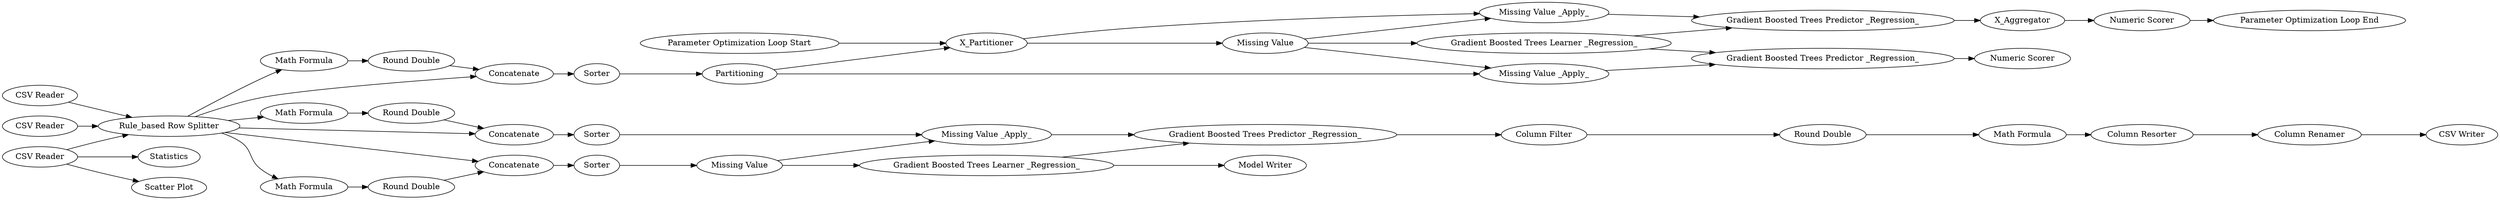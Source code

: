 digraph {
	21 -> 23
	53 -> 54
	42 -> 84
	5 -> 36
	43 -> 21
	8 -> 9
	23 -> 24
	74 -> 76
	57 -> 68
	42 -> 43
	71 -> 72
	69 -> 42
	33 -> 8
	57 -> 63
	57 -> 61
	70 -> 43
	59 -> 69
	57 -> 66
	7 -> 37
	1 -> 82
	55 -> 56
	54 -> 55
	69 -> 70
	25 -> 44
	38 -> 57
	76 -> 8
	66 -> 67
	72 -> 33
	68 -> 64
	44 -> 22
	57 -> 53
	63 -> 59
	72 -> 73
	24 -> 25
	1 -> 57
	61 -> 62
	18 -> 57
	73 -> 5
	56 -> 74
	1 -> 83
	71 -> 73
	67 -> 68
	57 -> 55
	62 -> 63
	36 -> 7
	72 -> 76
	17 -> 71
	33 -> 5
	64 -> 70
	74 -> 71
	57 [label="Rule_based Row Splitter"]
	55 [label=Concatenate]
	7 [label="Numeric Scorer"]
	9 [label="Numeric Scorer"]
	21 [label="Column Filter"]
	18 [label="CSV Reader"]
	8 [label="Gradient Boosted Trees Predictor _Regression_"]
	74 [label=Partitioning]
	17 [label="Parameter Optimization Loop Start"]
	24 [label="Math Formula"]
	64 [label=Sorter]
	84 [label="Model Writer"]
	56 [label=Sorter]
	54 [label="Round Double"]
	25 [label="Column Resorter"]
	59 [label=Sorter]
	1 [label="CSV Reader"]
	42 [label="Gradient Boosted Trees Learner _Regression_"]
	53 [label="Math Formula"]
	68 [label=Concatenate]
	22 [label="CSV Writer"]
	67 [label="Round Double"]
	23 [label="Round Double"]
	72 [label="Missing Value"]
	61 [label="Math Formula"]
	63 [label=Concatenate]
	76 [label="Missing Value _Apply_"]
	83 [label=Statistics]
	38 [label="CSV Reader"]
	73 [label="Missing Value _Apply_"]
	5 [label="Gradient Boosted Trees Predictor _Regression_"]
	43 [label="Gradient Boosted Trees Predictor _Regression_"]
	44 [label="Column Renamer"]
	62 [label="Round Double"]
	66 [label="Math Formula"]
	82 [label="Scatter Plot"]
	70 [label="Missing Value _Apply_"]
	71 [label=X_Partitioner]
	36 [label=X_Aggregator]
	69 [label="Missing Value"]
	33 [label="Gradient Boosted Trees Learner _Regression_"]
	37 [label="Parameter Optimization Loop End"]
	rankdir=LR
}
